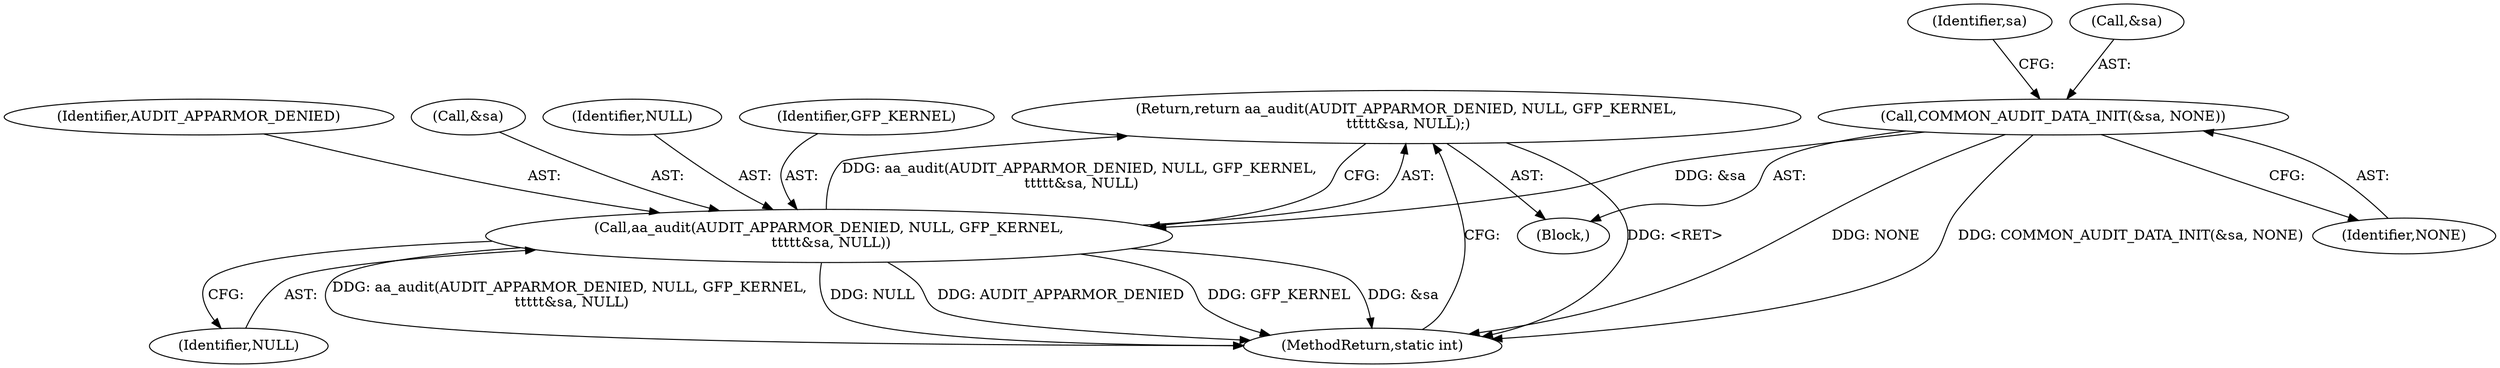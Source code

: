 digraph "1_linux_a5b2c5b2ad5853591a6cac6134cd0f599a720865@del" {
"1000297" [label="(Return,return aa_audit(AUDIT_APPARMOR_DENIED, NULL, GFP_KERNEL,\n \t\t\t\t\t&sa, NULL);)"];
"1000298" [label="(Call,aa_audit(AUDIT_APPARMOR_DENIED, NULL, GFP_KERNEL,\n \t\t\t\t\t&sa, NULL))"];
"1000271" [label="(Call,COMMON_AUDIT_DATA_INIT(&sa, NONE))"];
"1000269" [label="(Block,)"];
"1000304" [label="(Identifier,NULL)"];
"1000298" [label="(Call,aa_audit(AUDIT_APPARMOR_DENIED, NULL, GFP_KERNEL,\n \t\t\t\t\t&sa, NULL))"];
"1000302" [label="(Call,&sa)"];
"1000278" [label="(Identifier,sa)"];
"1000333" [label="(MethodReturn,static int)"];
"1000274" [label="(Identifier,NONE)"];
"1000300" [label="(Identifier,NULL)"];
"1000301" [label="(Identifier,GFP_KERNEL)"];
"1000272" [label="(Call,&sa)"];
"1000271" [label="(Call,COMMON_AUDIT_DATA_INIT(&sa, NONE))"];
"1000299" [label="(Identifier,AUDIT_APPARMOR_DENIED)"];
"1000297" [label="(Return,return aa_audit(AUDIT_APPARMOR_DENIED, NULL, GFP_KERNEL,\n \t\t\t\t\t&sa, NULL);)"];
"1000297" -> "1000269"  [label="AST: "];
"1000297" -> "1000298"  [label="CFG: "];
"1000298" -> "1000297"  [label="AST: "];
"1000333" -> "1000297"  [label="CFG: "];
"1000297" -> "1000333"  [label="DDG: <RET>"];
"1000298" -> "1000297"  [label="DDG: aa_audit(AUDIT_APPARMOR_DENIED, NULL, GFP_KERNEL,\n \t\t\t\t\t&sa, NULL)"];
"1000298" -> "1000304"  [label="CFG: "];
"1000299" -> "1000298"  [label="AST: "];
"1000300" -> "1000298"  [label="AST: "];
"1000301" -> "1000298"  [label="AST: "];
"1000302" -> "1000298"  [label="AST: "];
"1000304" -> "1000298"  [label="AST: "];
"1000298" -> "1000333"  [label="DDG: aa_audit(AUDIT_APPARMOR_DENIED, NULL, GFP_KERNEL,\n \t\t\t\t\t&sa, NULL)"];
"1000298" -> "1000333"  [label="DDG: NULL"];
"1000298" -> "1000333"  [label="DDG: AUDIT_APPARMOR_DENIED"];
"1000298" -> "1000333"  [label="DDG: GFP_KERNEL"];
"1000298" -> "1000333"  [label="DDG: &sa"];
"1000271" -> "1000298"  [label="DDG: &sa"];
"1000271" -> "1000269"  [label="AST: "];
"1000271" -> "1000274"  [label="CFG: "];
"1000272" -> "1000271"  [label="AST: "];
"1000274" -> "1000271"  [label="AST: "];
"1000278" -> "1000271"  [label="CFG: "];
"1000271" -> "1000333"  [label="DDG: NONE"];
"1000271" -> "1000333"  [label="DDG: COMMON_AUDIT_DATA_INIT(&sa, NONE)"];
}
